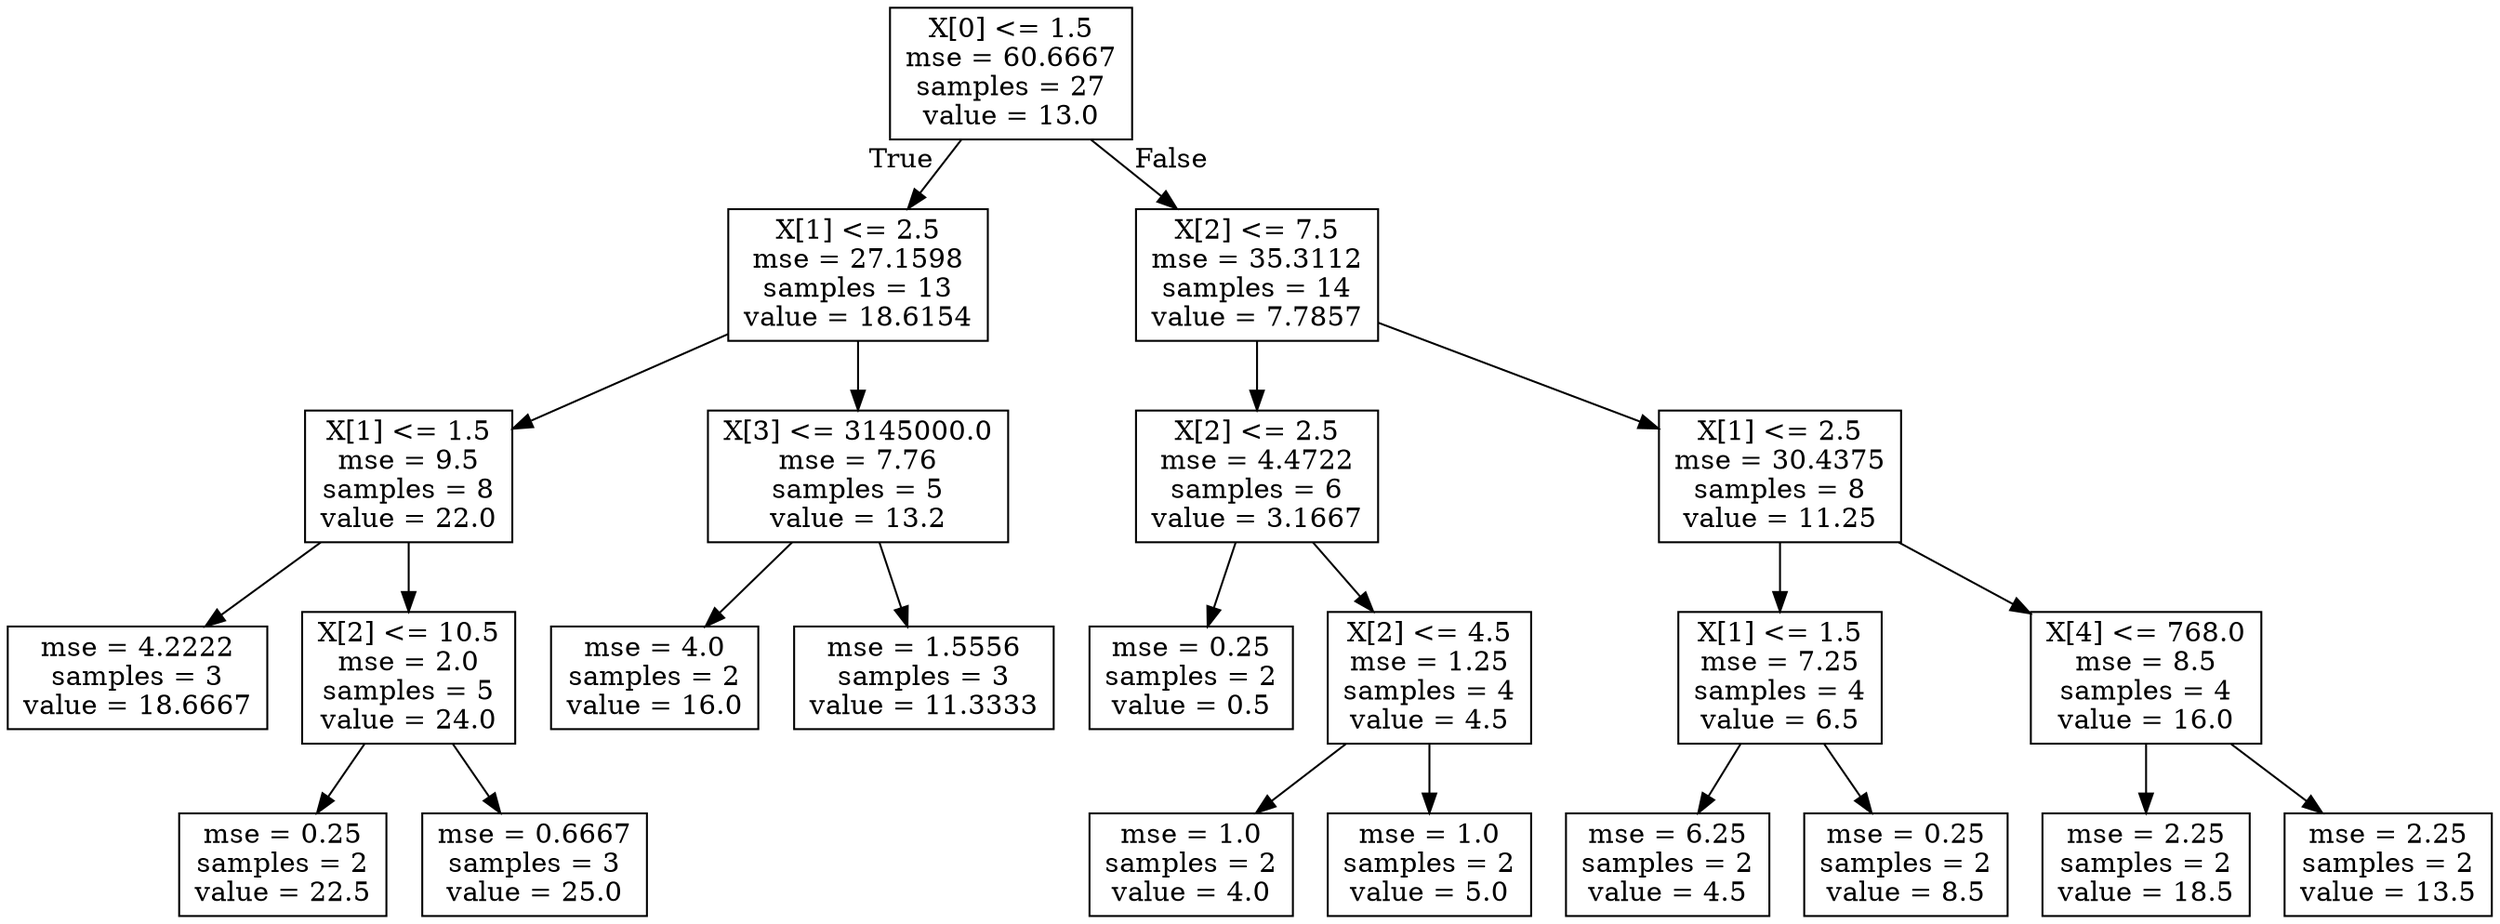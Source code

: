 digraph Tree {
node [shape=box] ;
0 [label="X[0] <= 1.5\nmse = 60.6667\nsamples = 27\nvalue = 13.0"] ;
1 [label="X[1] <= 2.5\nmse = 27.1598\nsamples = 13\nvalue = 18.6154"] ;
0 -> 1 [labeldistance=2.5, labelangle=45, headlabel="True"] ;
2 [label="X[1] <= 1.5\nmse = 9.5\nsamples = 8\nvalue = 22.0"] ;
1 -> 2 ;
3 [label="mse = 4.2222\nsamples = 3\nvalue = 18.6667"] ;
2 -> 3 ;
4 [label="X[2] <= 10.5\nmse = 2.0\nsamples = 5\nvalue = 24.0"] ;
2 -> 4 ;
5 [label="mse = 0.25\nsamples = 2\nvalue = 22.5"] ;
4 -> 5 ;
6 [label="mse = 0.6667\nsamples = 3\nvalue = 25.0"] ;
4 -> 6 ;
7 [label="X[3] <= 3145000.0\nmse = 7.76\nsamples = 5\nvalue = 13.2"] ;
1 -> 7 ;
8 [label="mse = 4.0\nsamples = 2\nvalue = 16.0"] ;
7 -> 8 ;
9 [label="mse = 1.5556\nsamples = 3\nvalue = 11.3333"] ;
7 -> 9 ;
10 [label="X[2] <= 7.5\nmse = 35.3112\nsamples = 14\nvalue = 7.7857"] ;
0 -> 10 [labeldistance=2.5, labelangle=-45, headlabel="False"] ;
11 [label="X[2] <= 2.5\nmse = 4.4722\nsamples = 6\nvalue = 3.1667"] ;
10 -> 11 ;
12 [label="mse = 0.25\nsamples = 2\nvalue = 0.5"] ;
11 -> 12 ;
13 [label="X[2] <= 4.5\nmse = 1.25\nsamples = 4\nvalue = 4.5"] ;
11 -> 13 ;
14 [label="mse = 1.0\nsamples = 2\nvalue = 4.0"] ;
13 -> 14 ;
15 [label="mse = 1.0\nsamples = 2\nvalue = 5.0"] ;
13 -> 15 ;
16 [label="X[1] <= 2.5\nmse = 30.4375\nsamples = 8\nvalue = 11.25"] ;
10 -> 16 ;
17 [label="X[1] <= 1.5\nmse = 7.25\nsamples = 4\nvalue = 6.5"] ;
16 -> 17 ;
18 [label="mse = 6.25\nsamples = 2\nvalue = 4.5"] ;
17 -> 18 ;
19 [label="mse = 0.25\nsamples = 2\nvalue = 8.5"] ;
17 -> 19 ;
20 [label="X[4] <= 768.0\nmse = 8.5\nsamples = 4\nvalue = 16.0"] ;
16 -> 20 ;
21 [label="mse = 2.25\nsamples = 2\nvalue = 18.5"] ;
20 -> 21 ;
22 [label="mse = 2.25\nsamples = 2\nvalue = 13.5"] ;
20 -> 22 ;
}